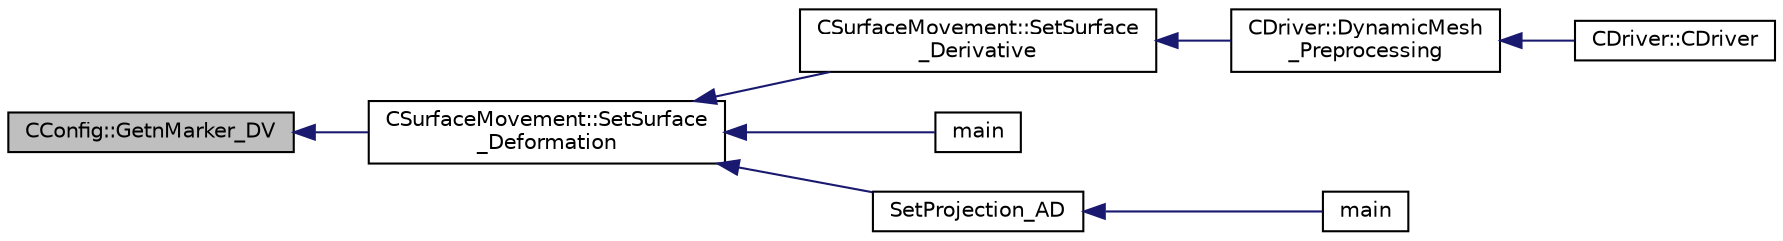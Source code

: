 digraph "CConfig::GetnMarker_DV"
{
  edge [fontname="Helvetica",fontsize="10",labelfontname="Helvetica",labelfontsize="10"];
  node [fontname="Helvetica",fontsize="10",shape=record];
  rankdir="LR";
  Node8960 [label="CConfig::GetnMarker_DV",height=0.2,width=0.4,color="black", fillcolor="grey75", style="filled", fontcolor="black"];
  Node8960 -> Node8961 [dir="back",color="midnightblue",fontsize="10",style="solid",fontname="Helvetica"];
  Node8961 [label="CSurfaceMovement::SetSurface\l_Deformation",height=0.2,width=0.4,color="black", fillcolor="white", style="filled",URL="$class_c_surface_movement.html#a23bec9fbe1bcd7f6117100de93381ac3",tooltip="Set the surface/boundary deformation. "];
  Node8961 -> Node8962 [dir="back",color="midnightblue",fontsize="10",style="solid",fontname="Helvetica"];
  Node8962 [label="CSurfaceMovement::SetSurface\l_Derivative",height=0.2,width=0.4,color="black", fillcolor="white", style="filled",URL="$class_c_surface_movement.html#af6aac73d04565bf6e9b81305b66e97e7",tooltip="Set derivatives of the surface/boundary deformation. "];
  Node8962 -> Node8963 [dir="back",color="midnightblue",fontsize="10",style="solid",fontname="Helvetica"];
  Node8963 [label="CDriver::DynamicMesh\l_Preprocessing",height=0.2,width=0.4,color="black", fillcolor="white", style="filled",URL="$class_c_driver.html#af585d91d9c08dbddcc2b3e67dd5f5af9",tooltip="GridMovement_Preprocessing. "];
  Node8963 -> Node8964 [dir="back",color="midnightblue",fontsize="10",style="solid",fontname="Helvetica"];
  Node8964 [label="CDriver::CDriver",height=0.2,width=0.4,color="black", fillcolor="white", style="filled",URL="$class_c_driver.html#a3fca4a013a6efa9bbb38fe78a86b5f3d",tooltip="Constructor of the class. "];
  Node8961 -> Node8965 [dir="back",color="midnightblue",fontsize="10",style="solid",fontname="Helvetica"];
  Node8965 [label="main",height=0.2,width=0.4,color="black", fillcolor="white", style="filled",URL="$_s_u2___d_e_f_8cpp.html#a0ddf1224851353fc92bfbff6f499fa97"];
  Node8961 -> Node8966 [dir="back",color="midnightblue",fontsize="10",style="solid",fontname="Helvetica"];
  Node8966 [label="SetProjection_AD",height=0.2,width=0.4,color="black", fillcolor="white", style="filled",URL="$_s_u2___d_o_t_8cpp.html#a3fceed882e8eb3d6796c8e8396af7d87",tooltip="Projection of the surface sensitivity using algorithmic differentiation (AD). "];
  Node8966 -> Node8967 [dir="back",color="midnightblue",fontsize="10",style="solid",fontname="Helvetica"];
  Node8967 [label="main",height=0.2,width=0.4,color="black", fillcolor="white", style="filled",URL="$_s_u2___d_o_t_8cpp.html#a0ddf1224851353fc92bfbff6f499fa97"];
}
